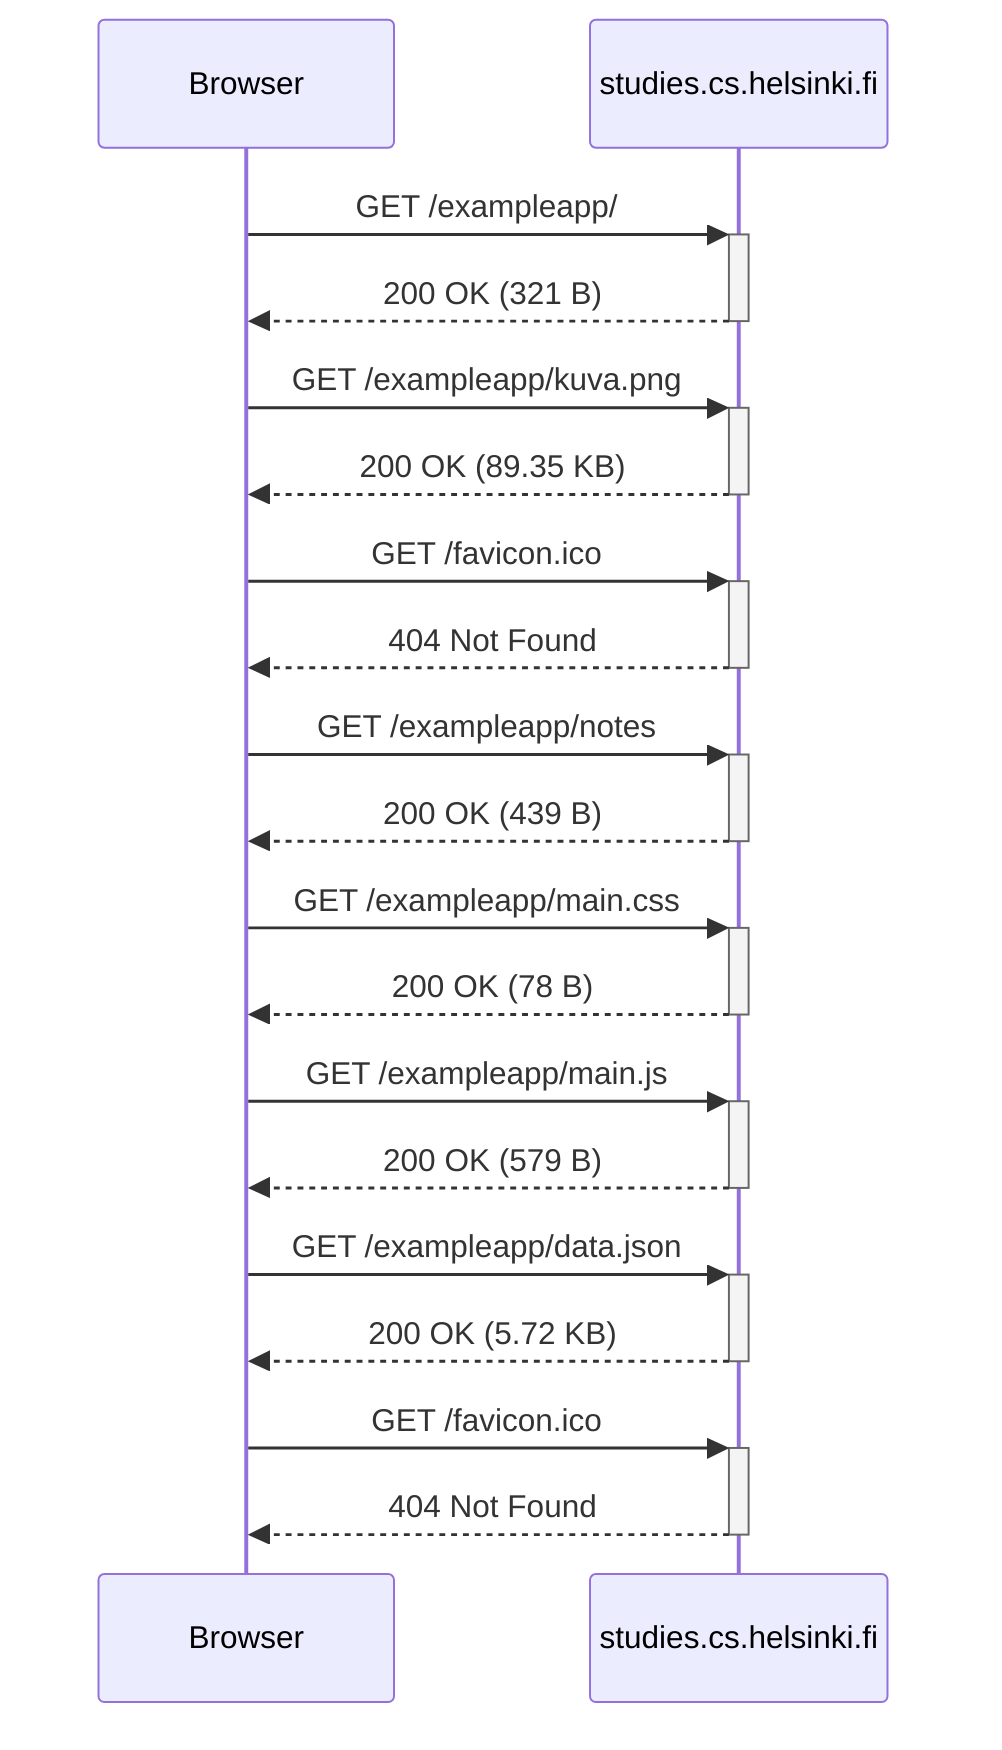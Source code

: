 sequenceDiagram
    participant Browser
    participant Server as studies.cs.helsinki.fi

    Browser->>+Server: GET /exampleapp/
    Server-->>-Browser: 200 OK (321 B)

    Browser->>+Server: GET /exampleapp/kuva.png
    Server-->>-Browser: 200 OK (89.35 KB)

    Browser->>+Server: GET /favicon.ico
    Server-->>-Browser: 404 Not Found

    Browser->>+Server: GET /exampleapp/notes
    Server-->>-Browser: 200 OK (439 B)

    Browser->>+Server: GET /exampleapp/main.css
    Server-->>-Browser: 200 OK (78 B)

    Browser->>+Server: GET /exampleapp/main.js
    Server-->>-Browser: 200 OK (579 B)

    Browser->>+Server: GET /exampleapp/data.json
    Server-->>-Browser: 200 OK (5.72 KB)

    Browser->>+Server: GET /favicon.ico
    Server-->>-Browser: 404 Not Found